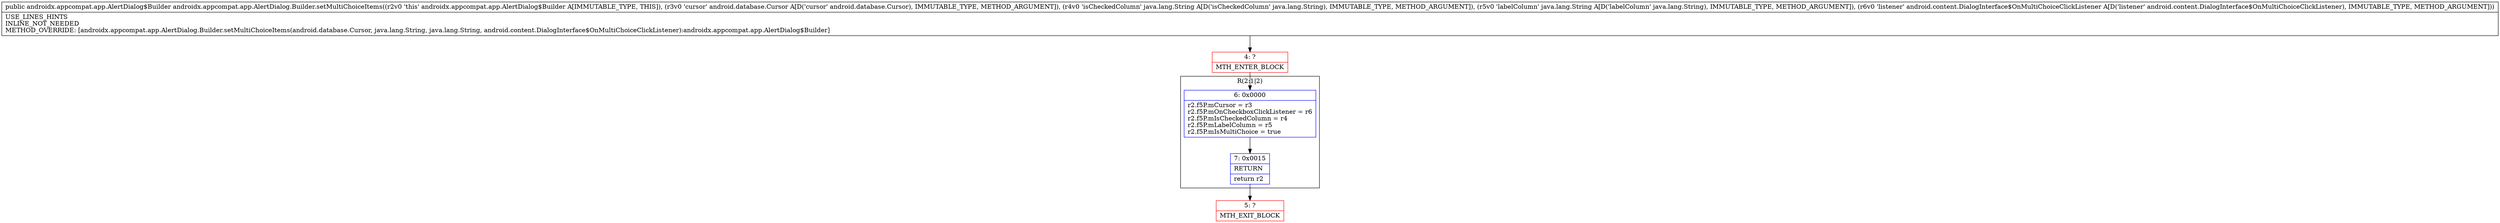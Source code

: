 digraph "CFG forandroidx.appcompat.app.AlertDialog.Builder.setMultiChoiceItems(Landroid\/database\/Cursor;Ljava\/lang\/String;Ljava\/lang\/String;Landroid\/content\/DialogInterface$OnMultiChoiceClickListener;)Landroidx\/appcompat\/app\/AlertDialog$Builder;" {
subgraph cluster_Region_1650062733 {
label = "R(2:1|2)";
node [shape=record,color=blue];
Node_6 [shape=record,label="{6\:\ 0x0000|r2.f5P.mCursor = r3\lr2.f5P.mOnCheckboxClickListener = r6\lr2.f5P.mIsCheckedColumn = r4\lr2.f5P.mLabelColumn = r5\lr2.f5P.mIsMultiChoice = true\l}"];
Node_7 [shape=record,label="{7\:\ 0x0015|RETURN\l|return r2\l}"];
}
Node_4 [shape=record,color=red,label="{4\:\ ?|MTH_ENTER_BLOCK\l}"];
Node_5 [shape=record,color=red,label="{5\:\ ?|MTH_EXIT_BLOCK\l}"];
MethodNode[shape=record,label="{public androidx.appcompat.app.AlertDialog$Builder androidx.appcompat.app.AlertDialog.Builder.setMultiChoiceItems((r2v0 'this' androidx.appcompat.app.AlertDialog$Builder A[IMMUTABLE_TYPE, THIS]), (r3v0 'cursor' android.database.Cursor A[D('cursor' android.database.Cursor), IMMUTABLE_TYPE, METHOD_ARGUMENT]), (r4v0 'isCheckedColumn' java.lang.String A[D('isCheckedColumn' java.lang.String), IMMUTABLE_TYPE, METHOD_ARGUMENT]), (r5v0 'labelColumn' java.lang.String A[D('labelColumn' java.lang.String), IMMUTABLE_TYPE, METHOD_ARGUMENT]), (r6v0 'listener' android.content.DialogInterface$OnMultiChoiceClickListener A[D('listener' android.content.DialogInterface$OnMultiChoiceClickListener), IMMUTABLE_TYPE, METHOD_ARGUMENT]))  | USE_LINES_HINTS\lINLINE_NOT_NEEDED\lMETHOD_OVERRIDE: [androidx.appcompat.app.AlertDialog.Builder.setMultiChoiceItems(android.database.Cursor, java.lang.String, java.lang.String, android.content.DialogInterface$OnMultiChoiceClickListener):androidx.appcompat.app.AlertDialog$Builder]\l}"];
MethodNode -> Node_4;Node_6 -> Node_7;
Node_7 -> Node_5;
Node_4 -> Node_6;
}

